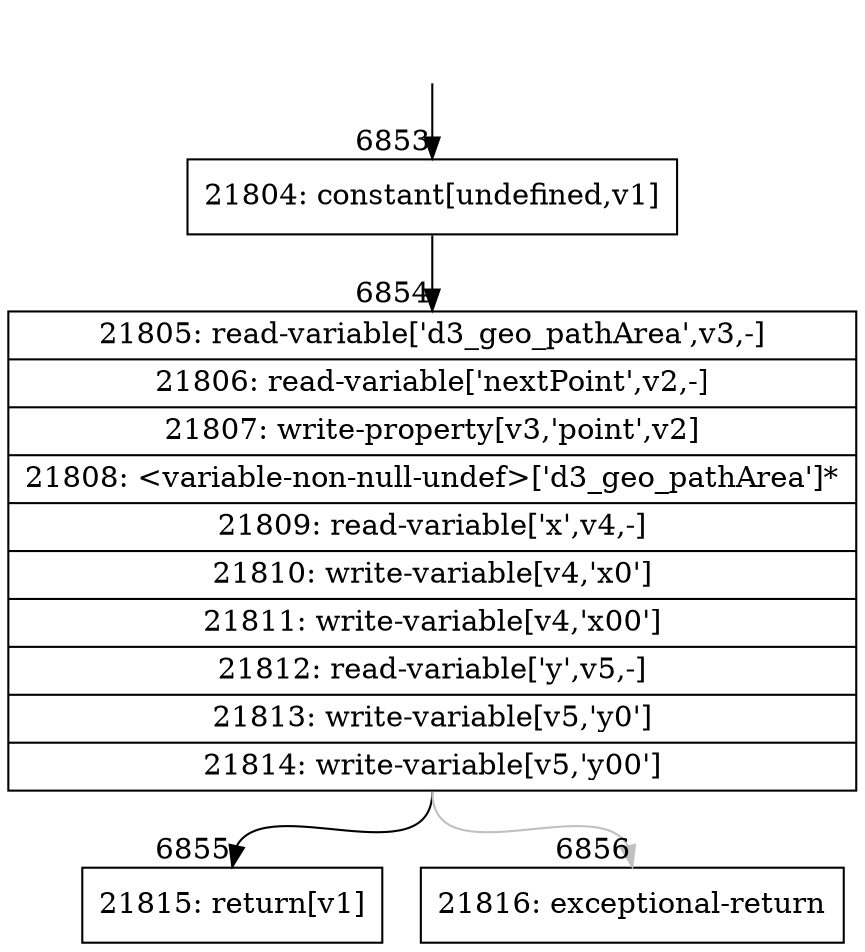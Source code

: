 digraph {
rankdir="TD"
BB_entry611[shape=none,label=""];
BB_entry611 -> BB6853 [tailport=s, headport=n, headlabel="    6853"]
BB6853 [shape=record label="{21804: constant[undefined,v1]}" ] 
BB6853 -> BB6854 [tailport=s, headport=n, headlabel="      6854"]
BB6854 [shape=record label="{21805: read-variable['d3_geo_pathArea',v3,-]|21806: read-variable['nextPoint',v2,-]|21807: write-property[v3,'point',v2]|21808: \<variable-non-null-undef\>['d3_geo_pathArea']*|21809: read-variable['x',v4,-]|21810: write-variable[v4,'x0']|21811: write-variable[v4,'x00']|21812: read-variable['y',v5,-]|21813: write-variable[v5,'y0']|21814: write-variable[v5,'y00']}" ] 
BB6854 -> BB6855 [tailport=s, headport=n, headlabel="      6855"]
BB6854 -> BB6856 [tailport=s, headport=n, color=gray, headlabel="      6856"]
BB6855 [shape=record label="{21815: return[v1]}" ] 
BB6856 [shape=record label="{21816: exceptional-return}" ] 
//#$~ 3946
}
